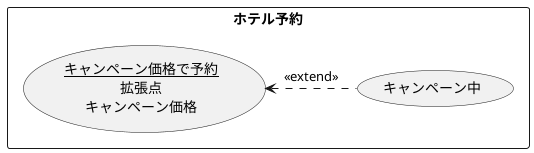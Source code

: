 @startuml ユースケース図
rectangle ホテル予約 {
usecase キャンペーン中
usecase (<u>キャンペーン価格で予約</u>\n拡張点\nキャンペーン価格) as input
input <. (キャンペーン中) : <<extend>>
@enduml